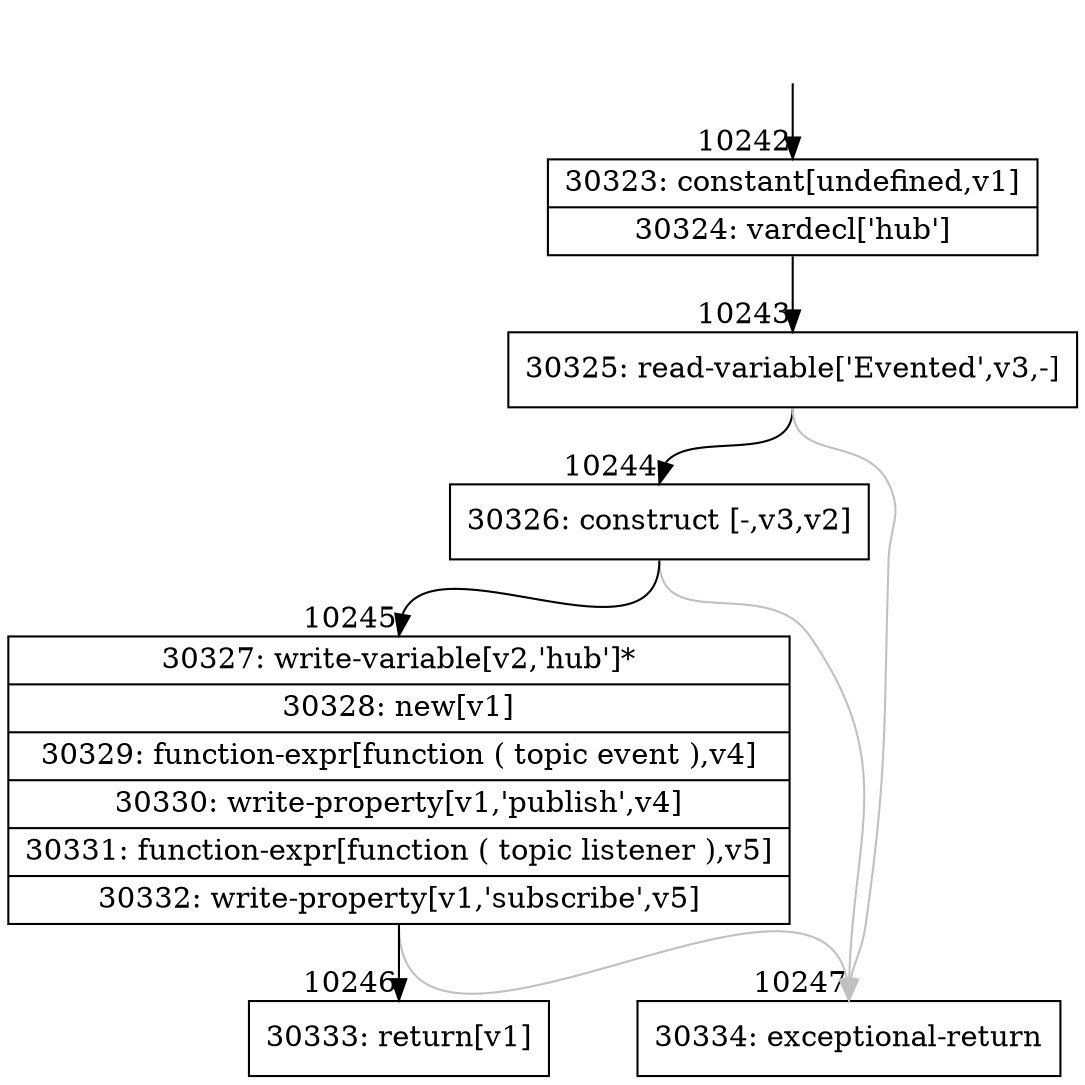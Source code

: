 digraph {
rankdir="TD"
BB_entry731[shape=none,label=""];
BB_entry731 -> BB10242 [tailport=s, headport=n, headlabel="    10242"]
BB10242 [shape=record label="{30323: constant[undefined,v1]|30324: vardecl['hub']}" ] 
BB10242 -> BB10243 [tailport=s, headport=n, headlabel="      10243"]
BB10243 [shape=record label="{30325: read-variable['Evented',v3,-]}" ] 
BB10243 -> BB10244 [tailport=s, headport=n, headlabel="      10244"]
BB10243 -> BB10247 [tailport=s, headport=n, color=gray, headlabel="      10247"]
BB10244 [shape=record label="{30326: construct [-,v3,v2]}" ] 
BB10244 -> BB10245 [tailport=s, headport=n, headlabel="      10245"]
BB10244 -> BB10247 [tailport=s, headport=n, color=gray]
BB10245 [shape=record label="{30327: write-variable[v2,'hub']*|30328: new[v1]|30329: function-expr[function ( topic event ),v4]|30330: write-property[v1,'publish',v4]|30331: function-expr[function ( topic listener ),v5]|30332: write-property[v1,'subscribe',v5]}" ] 
BB10245 -> BB10246 [tailport=s, headport=n, headlabel="      10246"]
BB10245 -> BB10247 [tailport=s, headport=n, color=gray]
BB10246 [shape=record label="{30333: return[v1]}" ] 
BB10247 [shape=record label="{30334: exceptional-return}" ] 
//#$~ 14349
}
